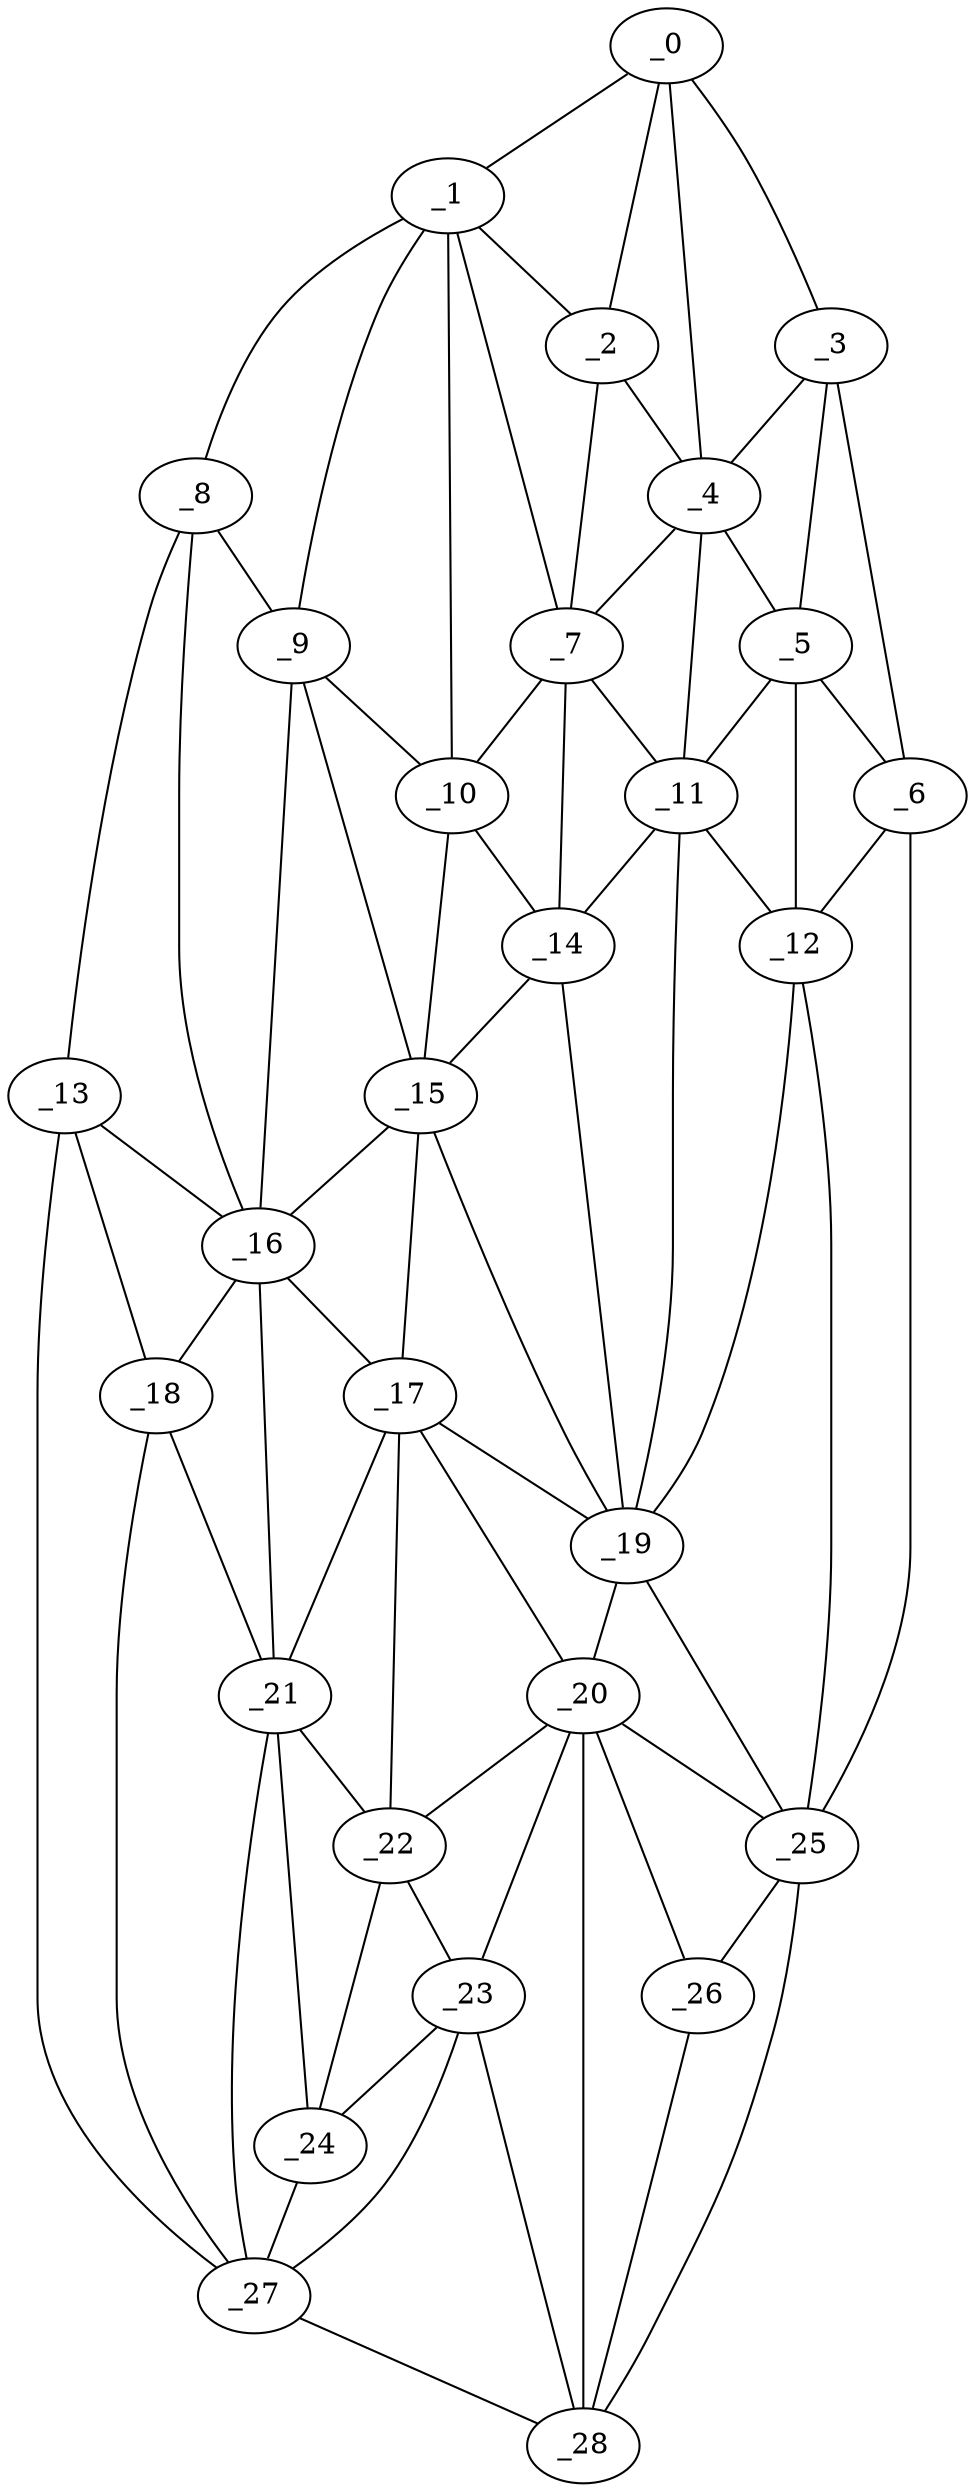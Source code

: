 graph "obj57__325.gxl" {
	_0	 [x=5,
		y=48];
	_1	 [x=10,
		y=59];
	_0 -- _1	 [valence=1];
	_2	 [x=18,
		y=41];
	_0 -- _2	 [valence=2];
	_3	 [x=21,
		y=12];
	_0 -- _3	 [valence=1];
	_4	 [x=22,
		y=31];
	_0 -- _4	 [valence=1];
	_1 -- _2	 [valence=1];
	_7	 [x=34,
		y=44];
	_1 -- _7	 [valence=2];
	_8	 [x=37,
		y=111];
	_1 -- _8	 [valence=1];
	_9	 [x=38,
		y=70];
	_1 -- _9	 [valence=2];
	_10	 [x=39,
		y=49];
	_1 -- _10	 [valence=1];
	_2 -- _4	 [valence=2];
	_2 -- _7	 [valence=1];
	_3 -- _4	 [valence=2];
	_5	 [x=26,
		y=23];
	_3 -- _5	 [valence=2];
	_6	 [x=30,
		y=10];
	_3 -- _6	 [valence=1];
	_4 -- _5	 [valence=1];
	_4 -- _7	 [valence=2];
	_11	 [x=43,
		y=30];
	_4 -- _11	 [valence=2];
	_5 -- _6	 [valence=2];
	_5 -- _11	 [valence=2];
	_12	 [x=44,
		y=16];
	_5 -- _12	 [valence=2];
	_6 -- _12	 [valence=2];
	_25	 [x=107,
		y=40];
	_6 -- _25	 [valence=1];
	_7 -- _10	 [valence=2];
	_7 -- _11	 [valence=2];
	_14	 [x=50,
		y=44];
	_7 -- _14	 [valence=1];
	_8 -- _9	 [valence=1];
	_13	 [x=45,
		y=116];
	_8 -- _13	 [valence=1];
	_16	 [x=76,
		y=80];
	_8 -- _16	 [valence=2];
	_9 -- _10	 [valence=1];
	_15	 [x=63,
		y=60];
	_9 -- _15	 [valence=2];
	_9 -- _16	 [valence=1];
	_10 -- _14	 [valence=2];
	_10 -- _15	 [valence=1];
	_11 -- _12	 [valence=2];
	_11 -- _14	 [valence=2];
	_19	 [x=91,
		y=35];
	_11 -- _19	 [valence=2];
	_12 -- _19	 [valence=1];
	_12 -- _25	 [valence=2];
	_13 -- _16	 [valence=2];
	_18	 [x=87,
		y=91];
	_13 -- _18	 [valence=1];
	_27	 [x=119,
		y=94];
	_13 -- _27	 [valence=1];
	_14 -- _15	 [valence=2];
	_14 -- _19	 [valence=2];
	_15 -- _16	 [valence=2];
	_17	 [x=84,
		y=66];
	_15 -- _17	 [valence=1];
	_15 -- _19	 [valence=2];
	_16 -- _17	 [valence=2];
	_16 -- _18	 [valence=2];
	_21	 [x=97,
		y=88];
	_16 -- _21	 [valence=2];
	_17 -- _19	 [valence=2];
	_20	 [x=97,
		y=63];
	_17 -- _20	 [valence=1];
	_17 -- _21	 [valence=2];
	_22	 [x=102,
		y=76];
	_17 -- _22	 [valence=2];
	_18 -- _21	 [valence=1];
	_18 -- _27	 [valence=2];
	_19 -- _20	 [valence=2];
	_19 -- _25	 [valence=2];
	_20 -- _22	 [valence=2];
	_23	 [x=106,
		y=70];
	_20 -- _23	 [valence=2];
	_20 -- _25	 [valence=1];
	_26	 [x=110,
		y=42];
	_20 -- _26	 [valence=1];
	_28	 [x=120,
		y=47];
	_20 -- _28	 [valence=2];
	_21 -- _22	 [valence=2];
	_24	 [x=106,
		y=76];
	_21 -- _24	 [valence=2];
	_21 -- _27	 [valence=1];
	_22 -- _23	 [valence=2];
	_22 -- _24	 [valence=1];
	_23 -- _24	 [valence=1];
	_23 -- _27	 [valence=2];
	_23 -- _28	 [valence=2];
	_24 -- _27	 [valence=2];
	_25 -- _26	 [valence=2];
	_25 -- _28	 [valence=1];
	_26 -- _28	 [valence=2];
	_27 -- _28	 [valence=1];
}
